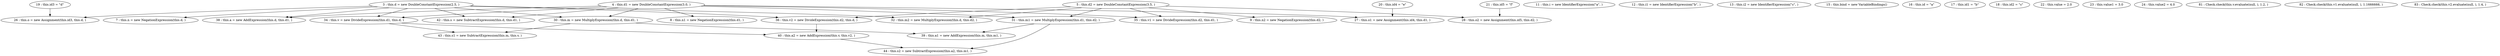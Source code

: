 digraph G {
"3 : this.d = new DoubleConstantExpression(2.5, )"
"3 : this.d = new DoubleConstantExpression(2.5, )" -> "30 : this.m = new MultiplyExpression(this.d, this.d1, )"
"3 : this.d = new DoubleConstantExpression(2.5, )" -> "38 : this.a = new AddExpression(this.d, this.d1, )"
"3 : this.d = new DoubleConstantExpression(2.5, )" -> "26 : this.o = new Assignment(this.id3, this.d, )"
"3 : this.d = new DoubleConstantExpression(2.5, )" -> "34 : this.v = new DivideExpression(this.d1, this.d, )"
"3 : this.d = new DoubleConstantExpression(2.5, )" -> "7 : this.n = new NegationExpression(this.d, )"
"3 : this.d = new DoubleConstantExpression(2.5, )" -> "36 : this.v2 = new DivideExpression(this.d2, this.d, )"
"3 : this.d = new DoubleConstantExpression(2.5, )" -> "42 : this.s = new SubtractExpression(this.d, this.d1, )"
"3 : this.d = new DoubleConstantExpression(2.5, )" -> "32 : this.m2 = new MultiplyExpression(this.d, this.d2, )"
"4 : this.d1 = new DoubleConstantExpression(3.0, )"
"4 : this.d1 = new DoubleConstantExpression(3.0, )" -> "8 : this.n1 = new NegationExpression(this.d1, )"
"4 : this.d1 = new DoubleConstantExpression(3.0, )" -> "30 : this.m = new MultiplyExpression(this.d, this.d1, )"
"4 : this.d1 = new DoubleConstantExpression(3.0, )" -> "38 : this.a = new AddExpression(this.d, this.d1, )"
"4 : this.d1 = new DoubleConstantExpression(3.0, )" -> "35 : this.v1 = new DivideExpression(this.d2, this.d1, )"
"4 : this.d1 = new DoubleConstantExpression(3.0, )" -> "34 : this.v = new DivideExpression(this.d1, this.d, )"
"4 : this.d1 = new DoubleConstantExpression(3.0, )" -> "31 : this.m1 = new MultiplyExpression(this.d1, this.d2, )"
"4 : this.d1 = new DoubleConstantExpression(3.0, )" -> "27 : this.o1 = new Assignment(this.id4, this.d1, )"
"4 : this.d1 = new DoubleConstantExpression(3.0, )" -> "42 : this.s = new SubtractExpression(this.d, this.d1, )"
"5 : this.d2 = new DoubleConstantExpression(3.5, )"
"5 : this.d2 = new DoubleConstantExpression(3.5, )" -> "28 : this.o2 = new Assignment(this.id5, this.d2, )"
"5 : this.d2 = new DoubleConstantExpression(3.5, )" -> "35 : this.v1 = new DivideExpression(this.d2, this.d1, )"
"5 : this.d2 = new DoubleConstantExpression(3.5, )" -> "31 : this.m1 = new MultiplyExpression(this.d1, this.d2, )"
"5 : this.d2 = new DoubleConstantExpression(3.5, )" -> "36 : this.v2 = new DivideExpression(this.d2, this.d, )"
"5 : this.d2 = new DoubleConstantExpression(3.5, )" -> "9 : this.n2 = new NegationExpression(this.d2, )"
"5 : this.d2 = new DoubleConstantExpression(3.5, )" -> "32 : this.m2 = new MultiplyExpression(this.d, this.d2, )"
"7 : this.n = new NegationExpression(this.d, )"
"8 : this.n1 = new NegationExpression(this.d1, )"
"9 : this.n2 = new NegationExpression(this.d2, )"
"11 : this.i = new IdentifierExpression(\"a\", )"
"12 : this.i1 = new IdentifierExpression(\"b\", )"
"13 : this.i2 = new IdentifierExpression(\"c\", )"
"15 : this.bind = new VariableBindings()"
"16 : this.id = \"a\""
"17 : this.id1 = \"b\""
"18 : this.id2 = \"c\""
"19 : this.id3 = \"d\""
"19 : this.id3 = \"d\"" -> "26 : this.o = new Assignment(this.id3, this.d, )"
"20 : this.id4 = \"e\""
"20 : this.id4 = \"e\"" -> "27 : this.o1 = new Assignment(this.id4, this.d1, )"
"21 : this.id5 = \"f\""
"21 : this.id5 = \"f\"" -> "28 : this.o2 = new Assignment(this.id5, this.d2, )"
"22 : this.value = 2.0"
"23 : this.value1 = 3.0"
"24 : this.value2 = 4.0"
"26 : this.o = new Assignment(this.id3, this.d, )"
"27 : this.o1 = new Assignment(this.id4, this.d1, )"
"28 : this.o2 = new Assignment(this.id5, this.d2, )"
"30 : this.m = new MultiplyExpression(this.d, this.d1, )"
"30 : this.m = new MultiplyExpression(this.d, this.d1, )" -> "39 : this.a1 = new AddExpression(this.m, this.m1, )"
"30 : this.m = new MultiplyExpression(this.d, this.d1, )" -> "43 : this.s1 = new SubtractExpression(this.m, this.v, )"
"31 : this.m1 = new MultiplyExpression(this.d1, this.d2, )"
"31 : this.m1 = new MultiplyExpression(this.d1, this.d2, )" -> "44 : this.s2 = new SubtractExpression(this.a2, this.m1, )"
"31 : this.m1 = new MultiplyExpression(this.d1, this.d2, )" -> "39 : this.a1 = new AddExpression(this.m, this.m1, )"
"32 : this.m2 = new MultiplyExpression(this.d, this.d2, )"
"34 : this.v = new DivideExpression(this.d1, this.d, )"
"34 : this.v = new DivideExpression(this.d1, this.d, )" -> "40 : this.a2 = new AddExpression(this.v, this.v2, )"
"34 : this.v = new DivideExpression(this.d1, this.d, )" -> "43 : this.s1 = new SubtractExpression(this.m, this.v, )"
"35 : this.v1 = new DivideExpression(this.d2, this.d1, )"
"36 : this.v2 = new DivideExpression(this.d2, this.d, )"
"36 : this.v2 = new DivideExpression(this.d2, this.d, )" -> "40 : this.a2 = new AddExpression(this.v, this.v2, )"
"38 : this.a = new AddExpression(this.d, this.d1, )"
"39 : this.a1 = new AddExpression(this.m, this.m1, )"
"40 : this.a2 = new AddExpression(this.v, this.v2, )"
"40 : this.a2 = new AddExpression(this.v, this.v2, )" -> "44 : this.s2 = new SubtractExpression(this.a2, this.m1, )"
"42 : this.s = new SubtractExpression(this.d, this.d1, )"
"43 : this.s1 = new SubtractExpression(this.m, this.v, )"
"44 : this.s2 = new SubtractExpression(this.a2, this.m1, )"
"81 : Check.check(this.v.evaluate(null, ), 1.2, )"
"82 : Check.check(this.v1.evaluate(null, ), 1.1666666, )"
"83 : Check.check(this.v2.evaluate(null, ), 1.4, )"
}